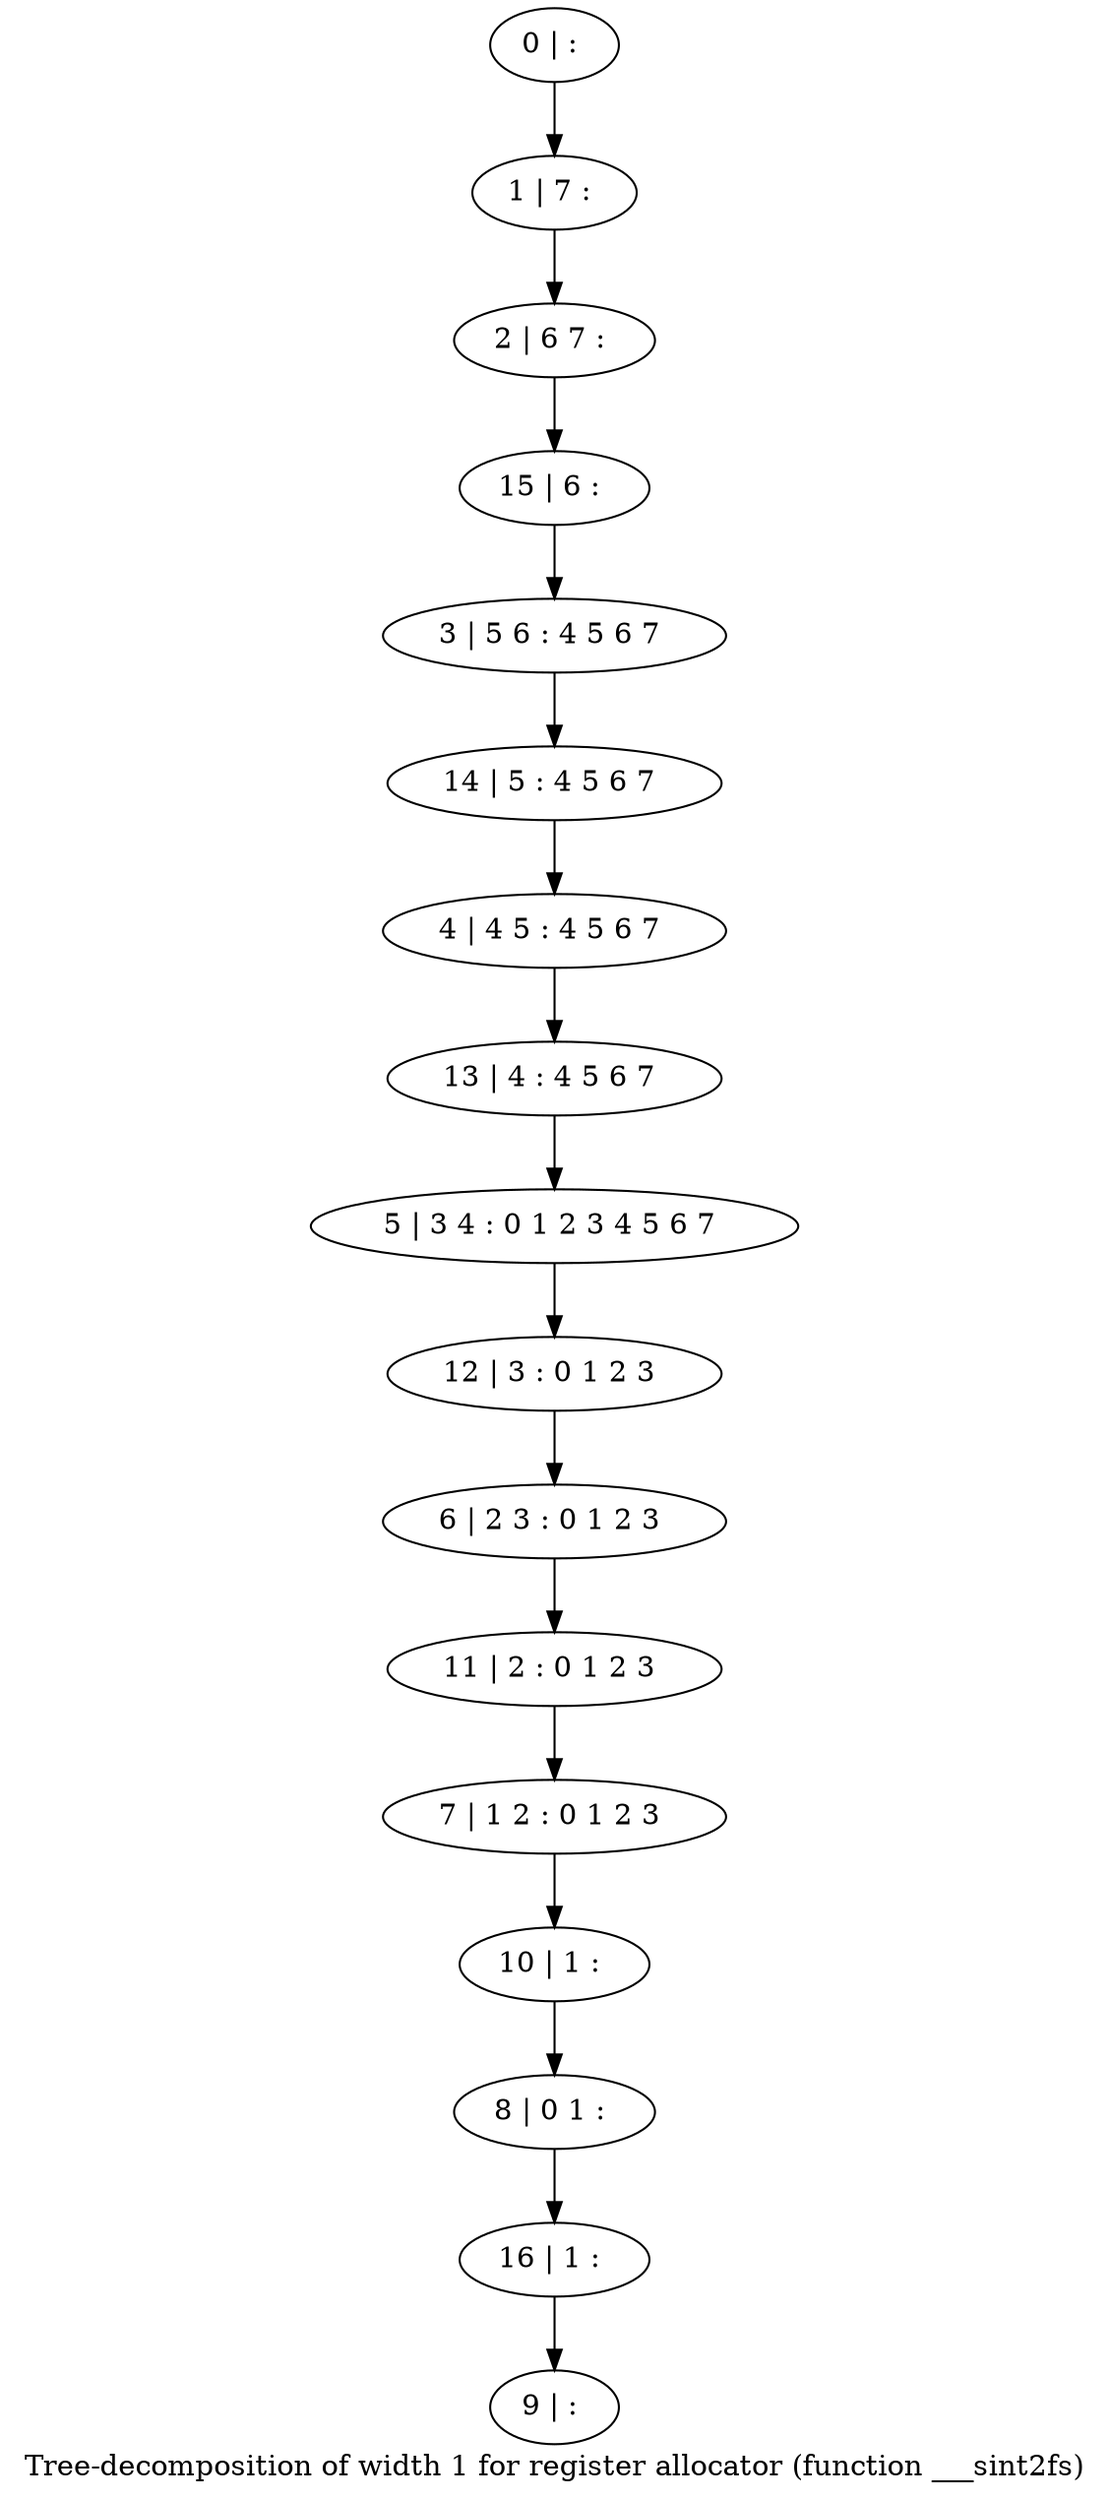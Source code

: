 digraph G {
graph [label="Tree-decomposition of width 1 for register allocator (function ___sint2fs)"]
0[label="0 | : "];
1[label="1 | 7 : "];
2[label="2 | 6 7 : "];
3[label="3 | 5 6 : 4 5 6 7 "];
4[label="4 | 4 5 : 4 5 6 7 "];
5[label="5 | 3 4 : 0 1 2 3 4 5 6 7 "];
6[label="6 | 2 3 : 0 1 2 3 "];
7[label="7 | 1 2 : 0 1 2 3 "];
8[label="8 | 0 1 : "];
9[label="9 | : "];
10[label="10 | 1 : "];
11[label="11 | 2 : 0 1 2 3 "];
12[label="12 | 3 : 0 1 2 3 "];
13[label="13 | 4 : 4 5 6 7 "];
14[label="14 | 5 : 4 5 6 7 "];
15[label="15 | 6 : "];
16[label="16 | 1 : "];
0->1 ;
1->2 ;
10->8 ;
7->10 ;
11->7 ;
6->11 ;
12->6 ;
5->12 ;
13->5 ;
4->13 ;
14->4 ;
3->14 ;
15->3 ;
2->15 ;
16->9 ;
8->16 ;
}
